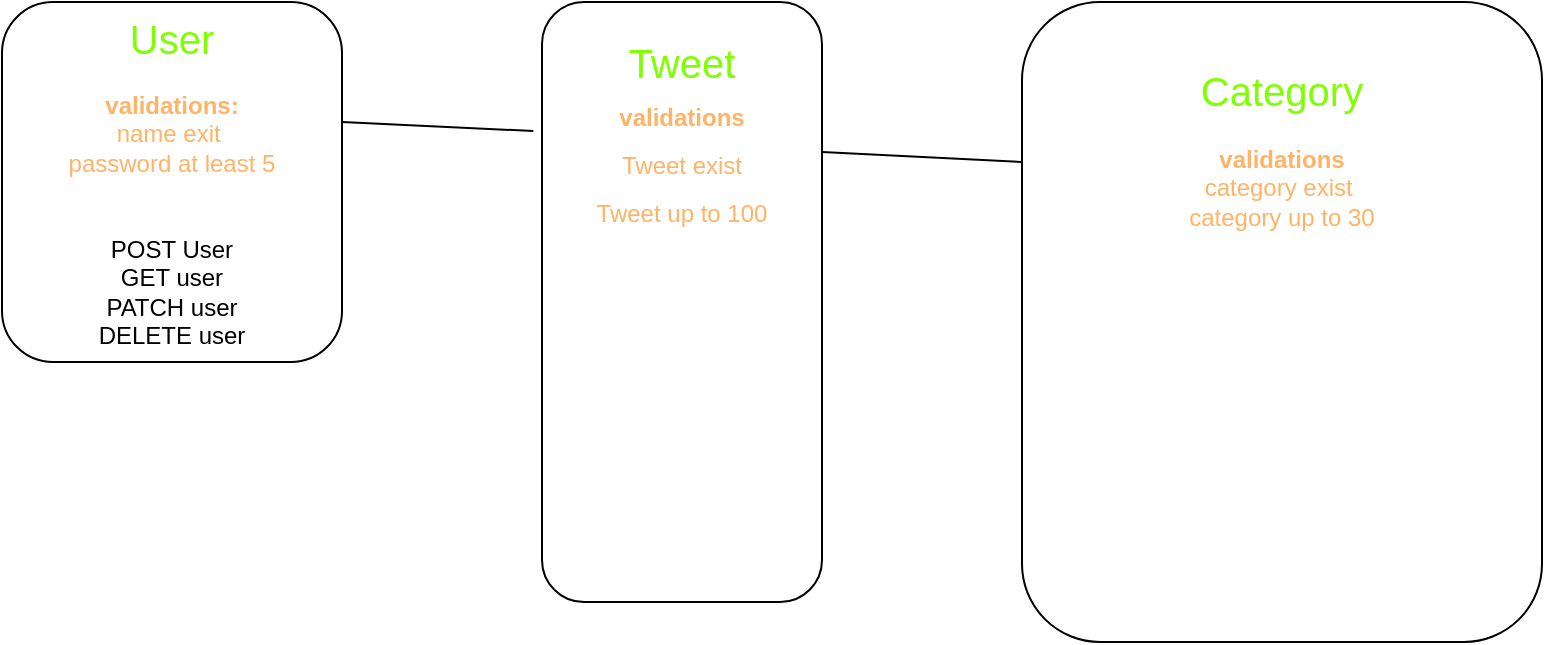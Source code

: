 <mxfile>
    <diagram id="8pCDd_CsqAjOGNQUIqIT" name="Page-1">
        <mxGraphModel dx="834" dy="413" grid="1" gridSize="10" guides="1" tooltips="1" connect="1" arrows="1" fold="1" page="1" pageScale="1" pageWidth="850" pageHeight="1100" math="0" shadow="0">
            <root>
                <mxCell id="0"/>
                <mxCell id="1" parent="0"/>
                <mxCell id="5" value="&lt;font style=&quot;color: rgb(128, 255, 0); font-size: 20px;&quot;&gt;User&lt;/font&gt;&lt;br&gt;&lt;br&gt;&lt;b style=&quot;color: rgb(255, 179, 102);&quot;&gt;validations:&lt;br&gt;&lt;/b&gt;&lt;font color=&quot;#ffb366&quot;&gt;name exit&amp;nbsp;&lt;/font&gt;&lt;br&gt;&lt;font color=&quot;#ffb366&quot;&gt;password at least 5&lt;/font&gt;&lt;br&gt;&lt;br&gt;&lt;b style=&quot;&quot;&gt;&lt;font color=&quot;#ffffff&quot;&gt;CRUD&lt;br&gt;&lt;/font&gt;&lt;/b&gt;POST User&lt;br&gt;GET user&lt;br&gt;PATCH user&lt;br&gt;DELETE user&lt;br&gt;" style="rounded=1;whiteSpace=wrap;html=1;" vertex="1" parent="1">
                    <mxGeometry x="20" y="30" width="170" height="180" as="geometry"/>
                </mxCell>
                <mxCell id="6" value="&lt;font color=&quot;#80ff00&quot;&gt;Tweet&lt;/font&gt;&lt;br&gt;&lt;font style=&quot;&quot;&gt;&lt;b style=&quot;&quot;&gt;&lt;font style=&quot;font-size: 12px;&quot;&gt;validations&lt;/font&gt;&lt;br&gt;&lt;/b&gt;&lt;/font&gt;&lt;font style=&quot;&quot;&gt;&lt;font style=&quot;font-size: 12px;&quot;&gt;Tweet exist&lt;/font&gt;&lt;br&gt;&lt;font style=&quot;font-size: 12px;&quot;&gt;Tweet up to 100&lt;br&gt;&lt;br&gt;&lt;font color=&quot;#ffffff&quot;&gt;&lt;b&gt;CRUD&lt;/b&gt;&lt;br&gt;user POST tweet&lt;br&gt;user GET one tweet&lt;br&gt;user GET all tweets&lt;br&gt;user PATCH tweet&lt;br&gt;user DELETE tweet&lt;/font&gt;&lt;br&gt;&lt;/font&gt;&lt;/font&gt;" style="rounded=1;whiteSpace=wrap;html=1;fontSize=20;fontColor=#FFB366;" vertex="1" parent="1">
                    <mxGeometry x="290" y="30" width="140" height="300" as="geometry"/>
                </mxCell>
                <mxCell id="7" value="&lt;font color=&quot;#80ff00&quot;&gt;&lt;span style=&quot;font-size: 20px;&quot;&gt;Category&lt;/span&gt;&lt;/font&gt;&lt;br&gt;&lt;br&gt;&lt;font style=&quot;font-size: 12px;&quot;&gt;&lt;b style=&quot;color: rgb(255, 179, 102);&quot;&gt;validations&lt;br&gt;&lt;/b&gt;&lt;font color=&quot;#ffb366&quot;&gt;category exist&amp;nbsp;&lt;/font&gt;&lt;br&gt;&lt;font color=&quot;#ffb366&quot;&gt;category up to 30&lt;/font&gt;&lt;br&gt;&lt;br&gt;&lt;b style=&quot;&quot;&gt;CRUD&lt;/b&gt;&lt;br&gt;user POST category with tweet&lt;br&gt;&lt;br&gt;user GET all categories with their associated tweets&amp;nbsp;&lt;br&gt;&lt;br&gt;user GET one category with its associated tweet&lt;br&gt;&lt;br&gt;user PATCH category&lt;br&gt;&lt;br&gt;user DELETE category&lt;br&gt;&lt;/font&gt;" style="rounded=1;whiteSpace=wrap;html=1;fontSize=12;fontColor=#FFFFFF;" vertex="1" parent="1">
                    <mxGeometry x="530" y="30" width="260" height="320" as="geometry"/>
                </mxCell>
                <mxCell id="8" value="" style="endArrow=none;html=1;fontSize=12;fontColor=#FFFFFF;entryX=-0.031;entryY=0.215;entryDx=0;entryDy=0;entryPerimeter=0;exitX=1;exitY=0.333;exitDx=0;exitDy=0;exitPerimeter=0;" edge="1" parent="1" source="5" target="6">
                    <mxGeometry width="50" height="50" relative="1" as="geometry">
                        <mxPoint x="380" y="200" as="sourcePoint"/>
                        <mxPoint x="280" y="130" as="targetPoint"/>
                    </mxGeometry>
                </mxCell>
                <mxCell id="9" value="" style="endArrow=none;html=1;fontSize=12;fontColor=#FFFFFF;entryX=0;entryY=0.25;entryDx=0;entryDy=0;exitX=1;exitY=0.25;exitDx=0;exitDy=0;" edge="1" parent="1" source="6" target="7">
                    <mxGeometry width="50" height="50" relative="1" as="geometry">
                        <mxPoint x="380" y="200" as="sourcePoint"/>
                        <mxPoint x="510" y="180" as="targetPoint"/>
                    </mxGeometry>
                </mxCell>
            </root>
        </mxGraphModel>
    </diagram>
</mxfile>